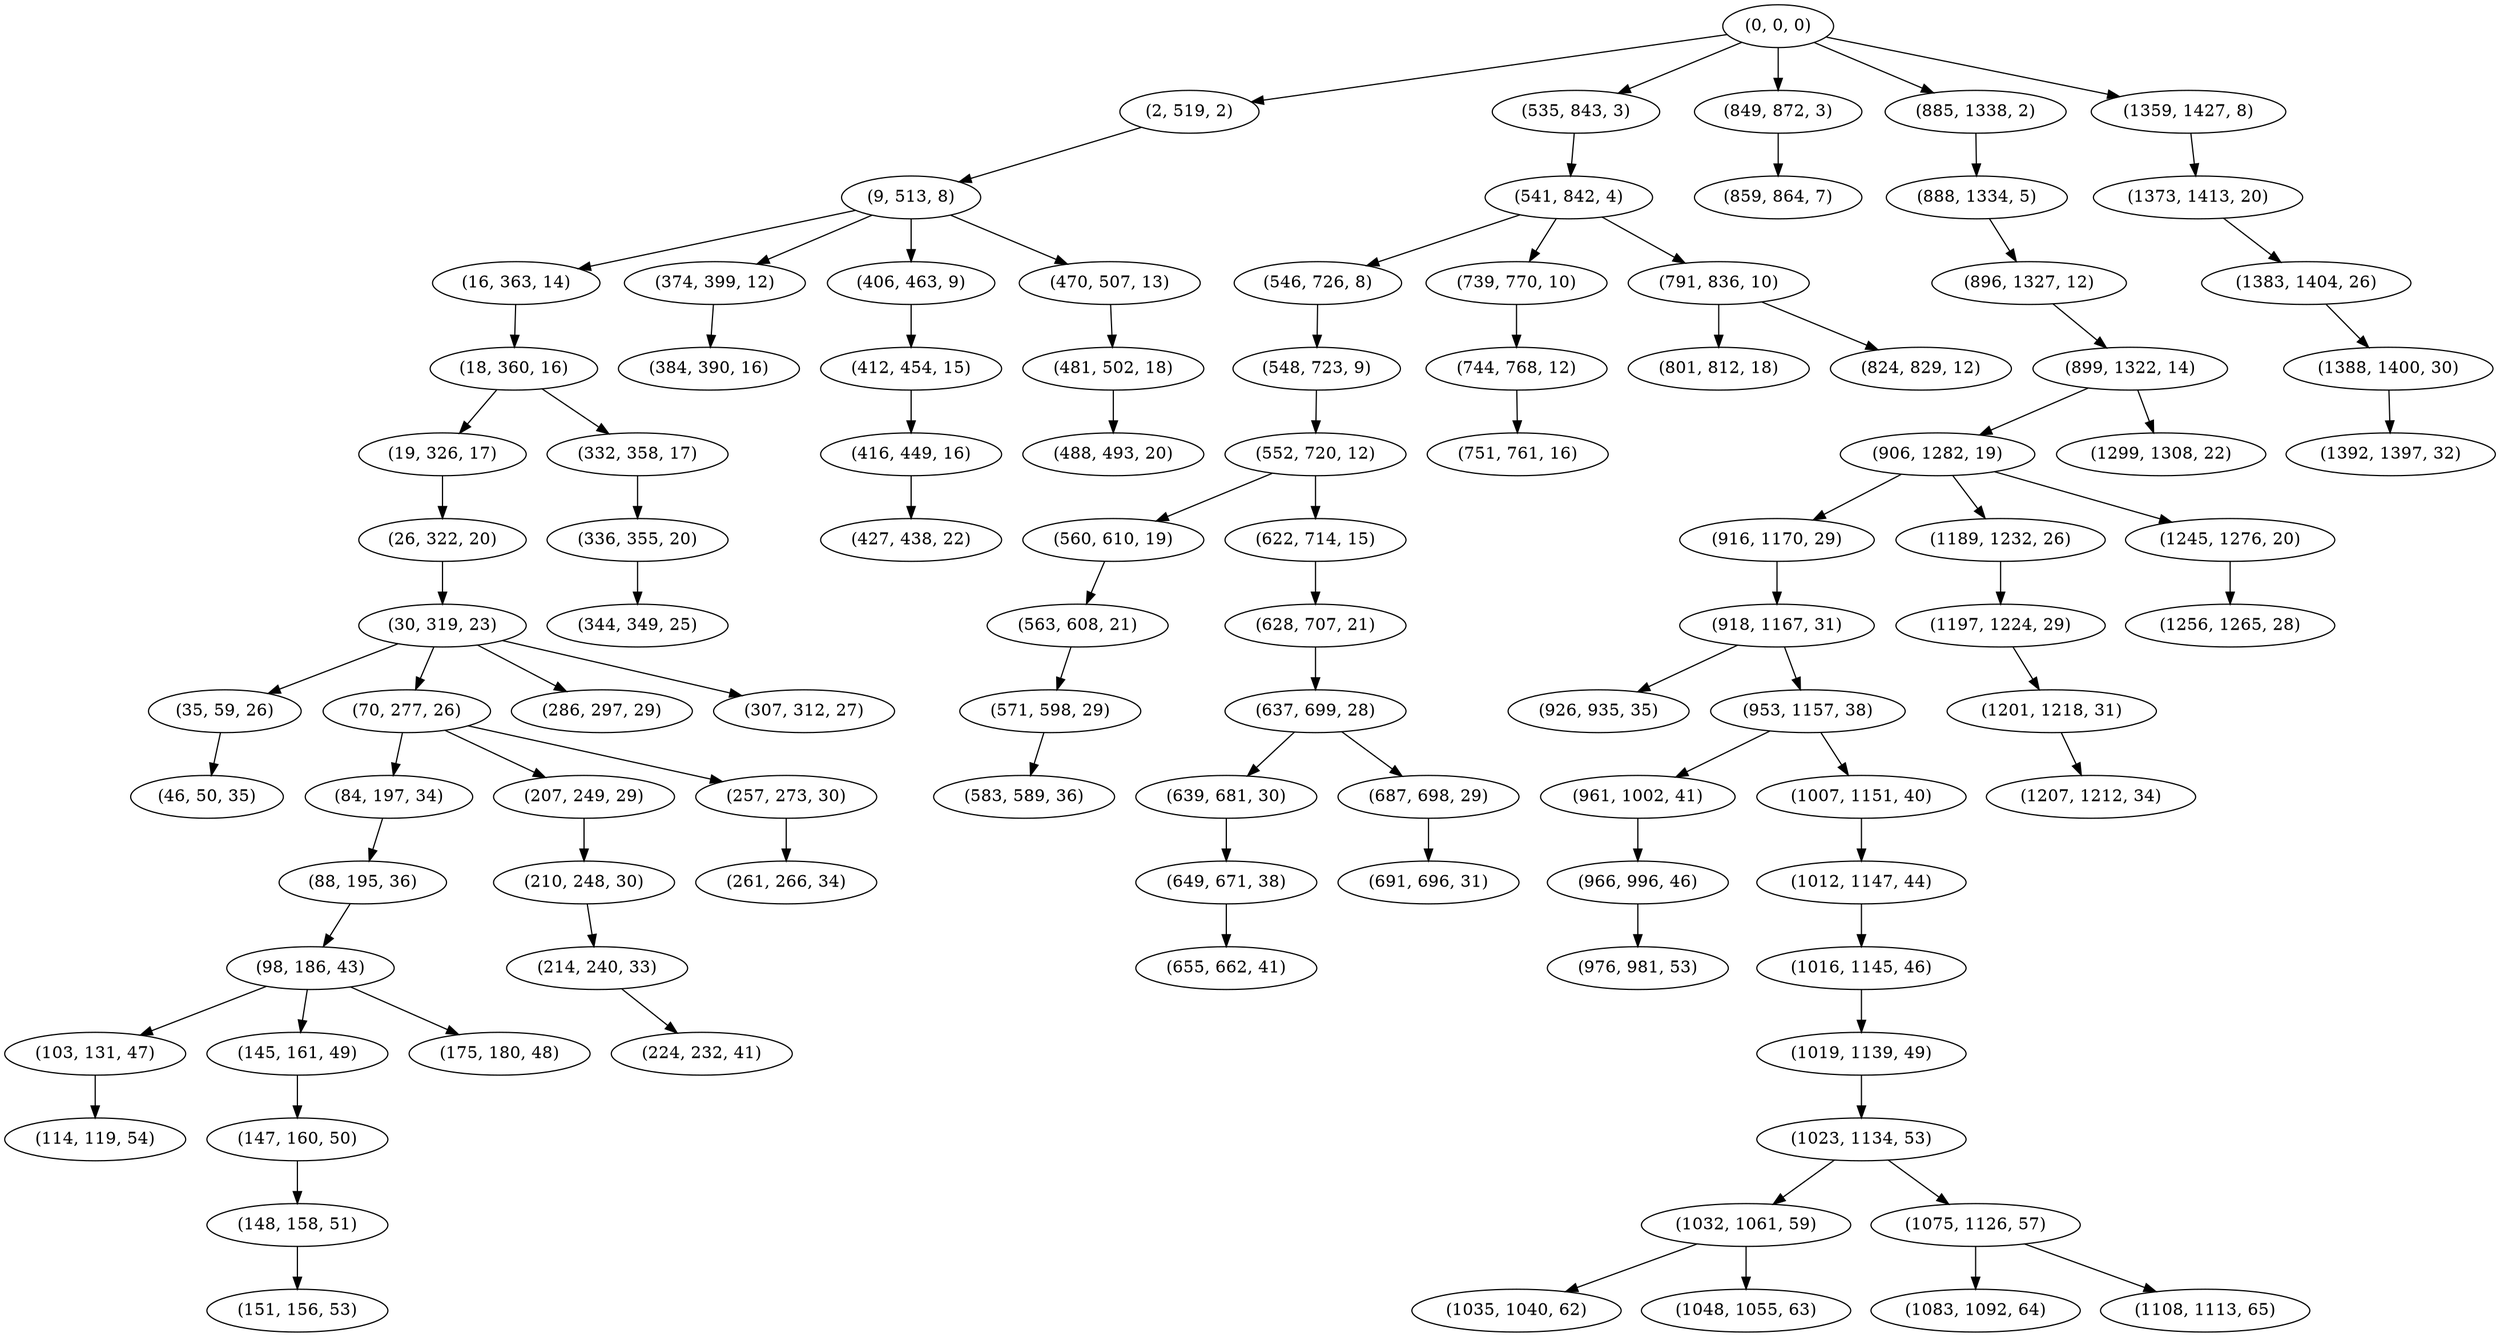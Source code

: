 digraph tree {
    "(0, 0, 0)";
    "(2, 519, 2)";
    "(9, 513, 8)";
    "(16, 363, 14)";
    "(18, 360, 16)";
    "(19, 326, 17)";
    "(26, 322, 20)";
    "(30, 319, 23)";
    "(35, 59, 26)";
    "(46, 50, 35)";
    "(70, 277, 26)";
    "(84, 197, 34)";
    "(88, 195, 36)";
    "(98, 186, 43)";
    "(103, 131, 47)";
    "(114, 119, 54)";
    "(145, 161, 49)";
    "(147, 160, 50)";
    "(148, 158, 51)";
    "(151, 156, 53)";
    "(175, 180, 48)";
    "(207, 249, 29)";
    "(210, 248, 30)";
    "(214, 240, 33)";
    "(224, 232, 41)";
    "(257, 273, 30)";
    "(261, 266, 34)";
    "(286, 297, 29)";
    "(307, 312, 27)";
    "(332, 358, 17)";
    "(336, 355, 20)";
    "(344, 349, 25)";
    "(374, 399, 12)";
    "(384, 390, 16)";
    "(406, 463, 9)";
    "(412, 454, 15)";
    "(416, 449, 16)";
    "(427, 438, 22)";
    "(470, 507, 13)";
    "(481, 502, 18)";
    "(488, 493, 20)";
    "(535, 843, 3)";
    "(541, 842, 4)";
    "(546, 726, 8)";
    "(548, 723, 9)";
    "(552, 720, 12)";
    "(560, 610, 19)";
    "(563, 608, 21)";
    "(571, 598, 29)";
    "(583, 589, 36)";
    "(622, 714, 15)";
    "(628, 707, 21)";
    "(637, 699, 28)";
    "(639, 681, 30)";
    "(649, 671, 38)";
    "(655, 662, 41)";
    "(687, 698, 29)";
    "(691, 696, 31)";
    "(739, 770, 10)";
    "(744, 768, 12)";
    "(751, 761, 16)";
    "(791, 836, 10)";
    "(801, 812, 18)";
    "(824, 829, 12)";
    "(849, 872, 3)";
    "(859, 864, 7)";
    "(885, 1338, 2)";
    "(888, 1334, 5)";
    "(896, 1327, 12)";
    "(899, 1322, 14)";
    "(906, 1282, 19)";
    "(916, 1170, 29)";
    "(918, 1167, 31)";
    "(926, 935, 35)";
    "(953, 1157, 38)";
    "(961, 1002, 41)";
    "(966, 996, 46)";
    "(976, 981, 53)";
    "(1007, 1151, 40)";
    "(1012, 1147, 44)";
    "(1016, 1145, 46)";
    "(1019, 1139, 49)";
    "(1023, 1134, 53)";
    "(1032, 1061, 59)";
    "(1035, 1040, 62)";
    "(1048, 1055, 63)";
    "(1075, 1126, 57)";
    "(1083, 1092, 64)";
    "(1108, 1113, 65)";
    "(1189, 1232, 26)";
    "(1197, 1224, 29)";
    "(1201, 1218, 31)";
    "(1207, 1212, 34)";
    "(1245, 1276, 20)";
    "(1256, 1265, 28)";
    "(1299, 1308, 22)";
    "(1359, 1427, 8)";
    "(1373, 1413, 20)";
    "(1383, 1404, 26)";
    "(1388, 1400, 30)";
    "(1392, 1397, 32)";
    "(0, 0, 0)" -> "(2, 519, 2)";
    "(0, 0, 0)" -> "(535, 843, 3)";
    "(0, 0, 0)" -> "(849, 872, 3)";
    "(0, 0, 0)" -> "(885, 1338, 2)";
    "(0, 0, 0)" -> "(1359, 1427, 8)";
    "(2, 519, 2)" -> "(9, 513, 8)";
    "(9, 513, 8)" -> "(16, 363, 14)";
    "(9, 513, 8)" -> "(374, 399, 12)";
    "(9, 513, 8)" -> "(406, 463, 9)";
    "(9, 513, 8)" -> "(470, 507, 13)";
    "(16, 363, 14)" -> "(18, 360, 16)";
    "(18, 360, 16)" -> "(19, 326, 17)";
    "(18, 360, 16)" -> "(332, 358, 17)";
    "(19, 326, 17)" -> "(26, 322, 20)";
    "(26, 322, 20)" -> "(30, 319, 23)";
    "(30, 319, 23)" -> "(35, 59, 26)";
    "(30, 319, 23)" -> "(70, 277, 26)";
    "(30, 319, 23)" -> "(286, 297, 29)";
    "(30, 319, 23)" -> "(307, 312, 27)";
    "(35, 59, 26)" -> "(46, 50, 35)";
    "(70, 277, 26)" -> "(84, 197, 34)";
    "(70, 277, 26)" -> "(207, 249, 29)";
    "(70, 277, 26)" -> "(257, 273, 30)";
    "(84, 197, 34)" -> "(88, 195, 36)";
    "(88, 195, 36)" -> "(98, 186, 43)";
    "(98, 186, 43)" -> "(103, 131, 47)";
    "(98, 186, 43)" -> "(145, 161, 49)";
    "(98, 186, 43)" -> "(175, 180, 48)";
    "(103, 131, 47)" -> "(114, 119, 54)";
    "(145, 161, 49)" -> "(147, 160, 50)";
    "(147, 160, 50)" -> "(148, 158, 51)";
    "(148, 158, 51)" -> "(151, 156, 53)";
    "(207, 249, 29)" -> "(210, 248, 30)";
    "(210, 248, 30)" -> "(214, 240, 33)";
    "(214, 240, 33)" -> "(224, 232, 41)";
    "(257, 273, 30)" -> "(261, 266, 34)";
    "(332, 358, 17)" -> "(336, 355, 20)";
    "(336, 355, 20)" -> "(344, 349, 25)";
    "(374, 399, 12)" -> "(384, 390, 16)";
    "(406, 463, 9)" -> "(412, 454, 15)";
    "(412, 454, 15)" -> "(416, 449, 16)";
    "(416, 449, 16)" -> "(427, 438, 22)";
    "(470, 507, 13)" -> "(481, 502, 18)";
    "(481, 502, 18)" -> "(488, 493, 20)";
    "(535, 843, 3)" -> "(541, 842, 4)";
    "(541, 842, 4)" -> "(546, 726, 8)";
    "(541, 842, 4)" -> "(739, 770, 10)";
    "(541, 842, 4)" -> "(791, 836, 10)";
    "(546, 726, 8)" -> "(548, 723, 9)";
    "(548, 723, 9)" -> "(552, 720, 12)";
    "(552, 720, 12)" -> "(560, 610, 19)";
    "(552, 720, 12)" -> "(622, 714, 15)";
    "(560, 610, 19)" -> "(563, 608, 21)";
    "(563, 608, 21)" -> "(571, 598, 29)";
    "(571, 598, 29)" -> "(583, 589, 36)";
    "(622, 714, 15)" -> "(628, 707, 21)";
    "(628, 707, 21)" -> "(637, 699, 28)";
    "(637, 699, 28)" -> "(639, 681, 30)";
    "(637, 699, 28)" -> "(687, 698, 29)";
    "(639, 681, 30)" -> "(649, 671, 38)";
    "(649, 671, 38)" -> "(655, 662, 41)";
    "(687, 698, 29)" -> "(691, 696, 31)";
    "(739, 770, 10)" -> "(744, 768, 12)";
    "(744, 768, 12)" -> "(751, 761, 16)";
    "(791, 836, 10)" -> "(801, 812, 18)";
    "(791, 836, 10)" -> "(824, 829, 12)";
    "(849, 872, 3)" -> "(859, 864, 7)";
    "(885, 1338, 2)" -> "(888, 1334, 5)";
    "(888, 1334, 5)" -> "(896, 1327, 12)";
    "(896, 1327, 12)" -> "(899, 1322, 14)";
    "(899, 1322, 14)" -> "(906, 1282, 19)";
    "(899, 1322, 14)" -> "(1299, 1308, 22)";
    "(906, 1282, 19)" -> "(916, 1170, 29)";
    "(906, 1282, 19)" -> "(1189, 1232, 26)";
    "(906, 1282, 19)" -> "(1245, 1276, 20)";
    "(916, 1170, 29)" -> "(918, 1167, 31)";
    "(918, 1167, 31)" -> "(926, 935, 35)";
    "(918, 1167, 31)" -> "(953, 1157, 38)";
    "(953, 1157, 38)" -> "(961, 1002, 41)";
    "(953, 1157, 38)" -> "(1007, 1151, 40)";
    "(961, 1002, 41)" -> "(966, 996, 46)";
    "(966, 996, 46)" -> "(976, 981, 53)";
    "(1007, 1151, 40)" -> "(1012, 1147, 44)";
    "(1012, 1147, 44)" -> "(1016, 1145, 46)";
    "(1016, 1145, 46)" -> "(1019, 1139, 49)";
    "(1019, 1139, 49)" -> "(1023, 1134, 53)";
    "(1023, 1134, 53)" -> "(1032, 1061, 59)";
    "(1023, 1134, 53)" -> "(1075, 1126, 57)";
    "(1032, 1061, 59)" -> "(1035, 1040, 62)";
    "(1032, 1061, 59)" -> "(1048, 1055, 63)";
    "(1075, 1126, 57)" -> "(1083, 1092, 64)";
    "(1075, 1126, 57)" -> "(1108, 1113, 65)";
    "(1189, 1232, 26)" -> "(1197, 1224, 29)";
    "(1197, 1224, 29)" -> "(1201, 1218, 31)";
    "(1201, 1218, 31)" -> "(1207, 1212, 34)";
    "(1245, 1276, 20)" -> "(1256, 1265, 28)";
    "(1359, 1427, 8)" -> "(1373, 1413, 20)";
    "(1373, 1413, 20)" -> "(1383, 1404, 26)";
    "(1383, 1404, 26)" -> "(1388, 1400, 30)";
    "(1388, 1400, 30)" -> "(1392, 1397, 32)";
}

